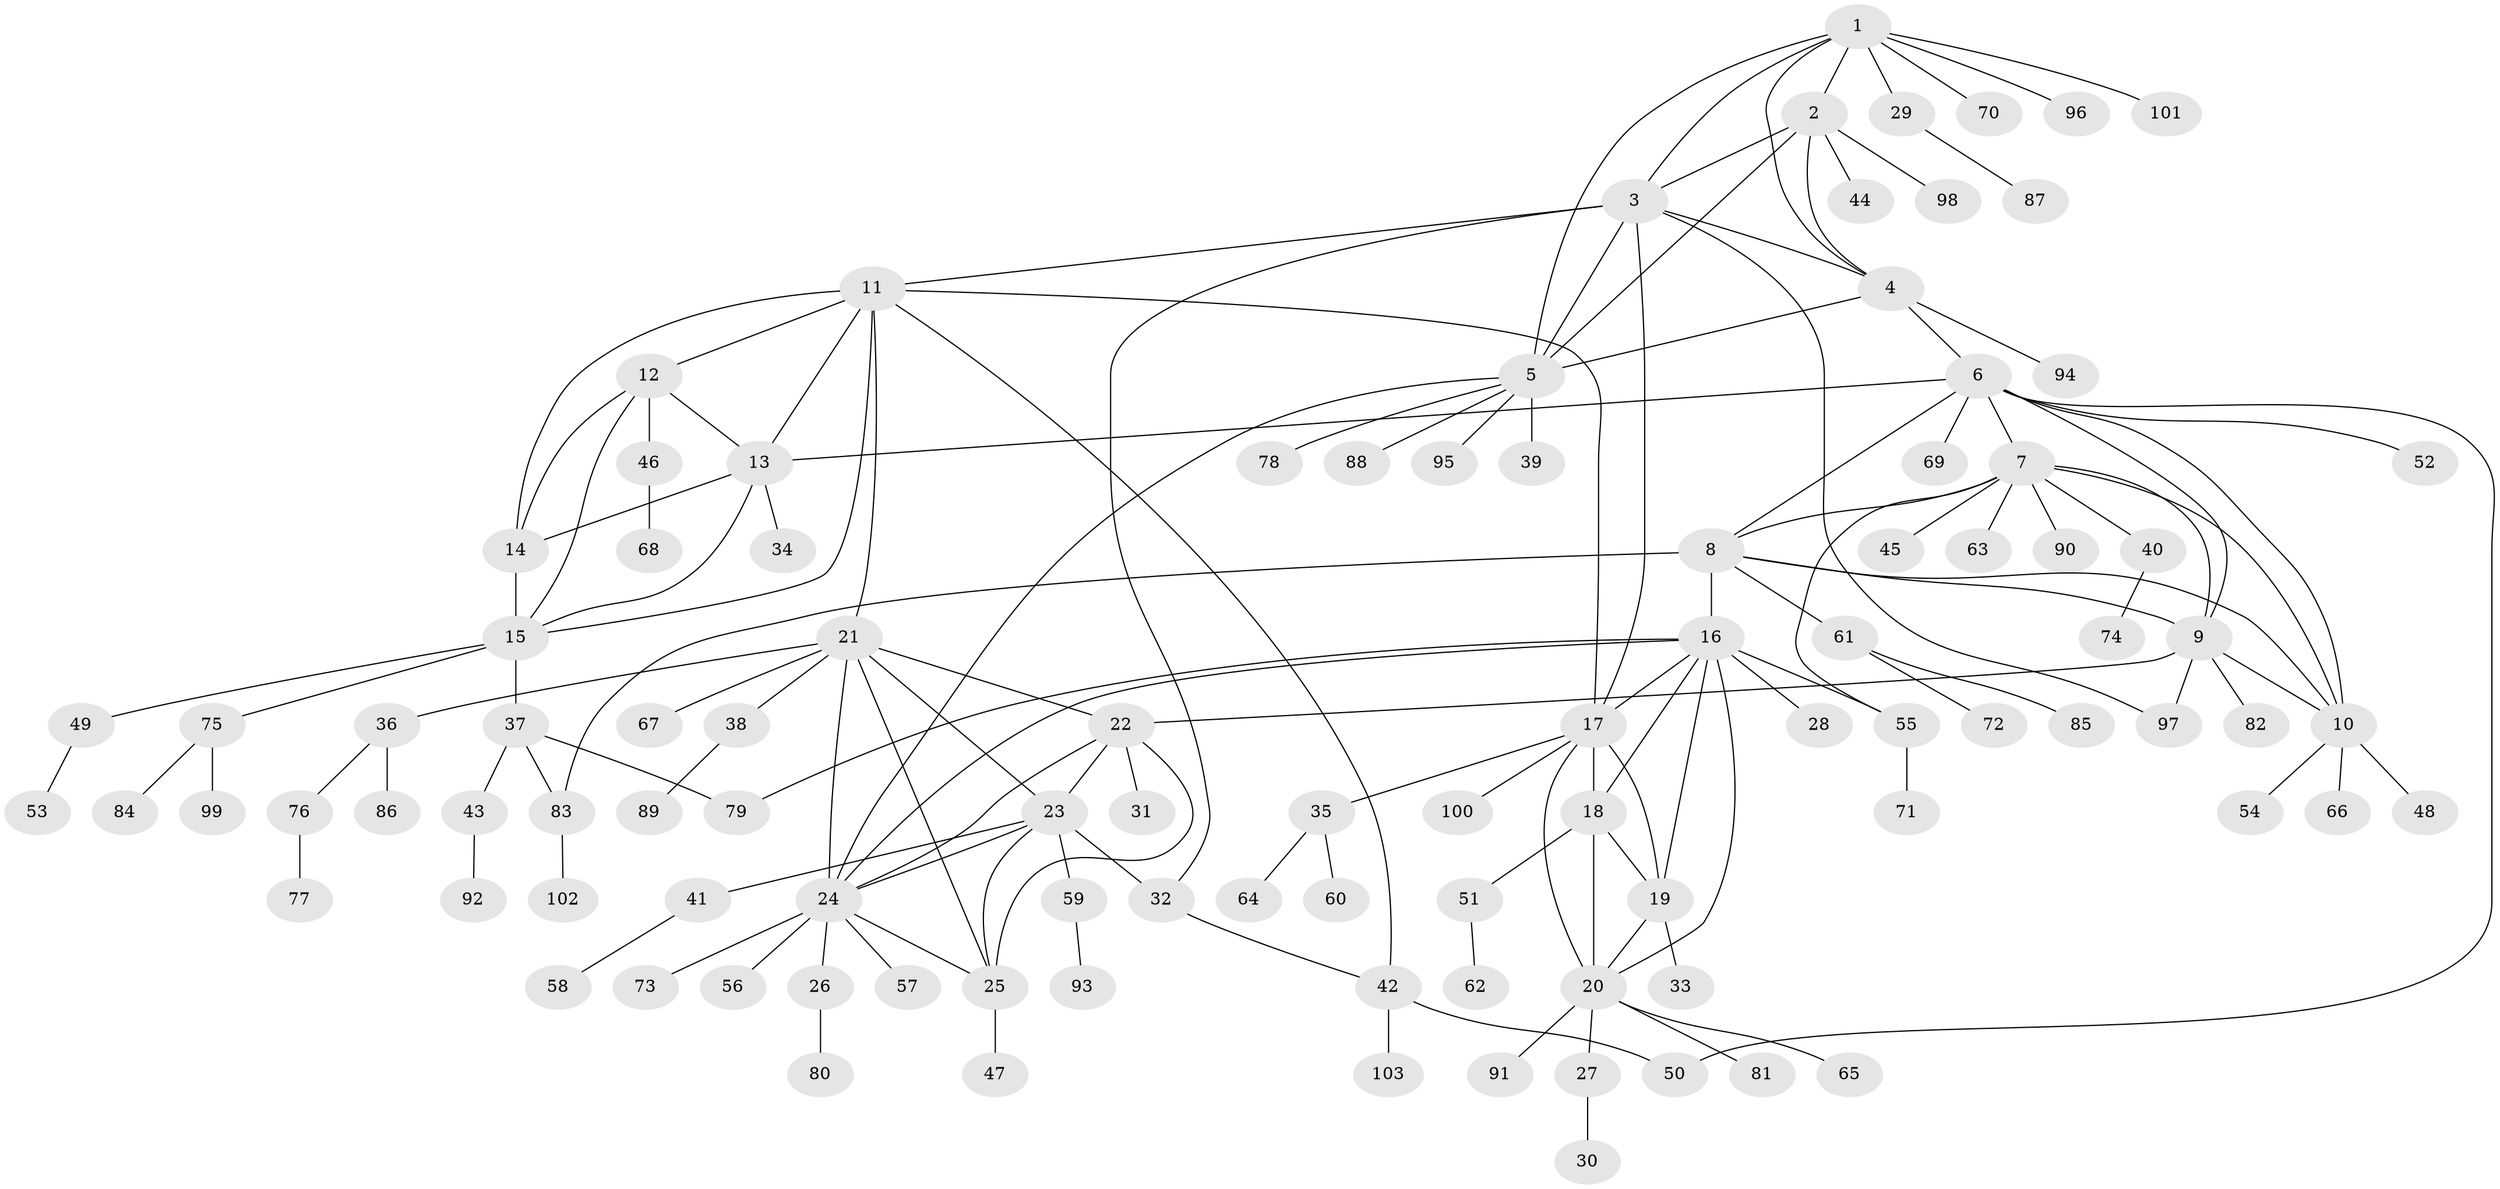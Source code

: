 // Generated by graph-tools (version 1.1) at 2025/37/03/09/25 02:37:15]
// undirected, 103 vertices, 145 edges
graph export_dot {
graph [start="1"]
  node [color=gray90,style=filled];
  1;
  2;
  3;
  4;
  5;
  6;
  7;
  8;
  9;
  10;
  11;
  12;
  13;
  14;
  15;
  16;
  17;
  18;
  19;
  20;
  21;
  22;
  23;
  24;
  25;
  26;
  27;
  28;
  29;
  30;
  31;
  32;
  33;
  34;
  35;
  36;
  37;
  38;
  39;
  40;
  41;
  42;
  43;
  44;
  45;
  46;
  47;
  48;
  49;
  50;
  51;
  52;
  53;
  54;
  55;
  56;
  57;
  58;
  59;
  60;
  61;
  62;
  63;
  64;
  65;
  66;
  67;
  68;
  69;
  70;
  71;
  72;
  73;
  74;
  75;
  76;
  77;
  78;
  79;
  80;
  81;
  82;
  83;
  84;
  85;
  86;
  87;
  88;
  89;
  90;
  91;
  92;
  93;
  94;
  95;
  96;
  97;
  98;
  99;
  100;
  101;
  102;
  103;
  1 -- 2;
  1 -- 3;
  1 -- 4;
  1 -- 5;
  1 -- 29;
  1 -- 70;
  1 -- 96;
  1 -- 101;
  2 -- 3;
  2 -- 4;
  2 -- 5;
  2 -- 44;
  2 -- 98;
  3 -- 4;
  3 -- 5;
  3 -- 11;
  3 -- 17;
  3 -- 32;
  3 -- 97;
  4 -- 5;
  4 -- 6;
  4 -- 94;
  5 -- 24;
  5 -- 39;
  5 -- 78;
  5 -- 88;
  5 -- 95;
  6 -- 7;
  6 -- 8;
  6 -- 9;
  6 -- 10;
  6 -- 13;
  6 -- 50;
  6 -- 52;
  6 -- 69;
  7 -- 8;
  7 -- 9;
  7 -- 10;
  7 -- 40;
  7 -- 45;
  7 -- 55;
  7 -- 63;
  7 -- 90;
  8 -- 9;
  8 -- 10;
  8 -- 16;
  8 -- 61;
  8 -- 83;
  9 -- 10;
  9 -- 22;
  9 -- 82;
  9 -- 97;
  10 -- 48;
  10 -- 54;
  10 -- 66;
  11 -- 12;
  11 -- 13;
  11 -- 14;
  11 -- 15;
  11 -- 17;
  11 -- 21;
  11 -- 42;
  12 -- 13;
  12 -- 14;
  12 -- 15;
  12 -- 46;
  13 -- 14;
  13 -- 15;
  13 -- 34;
  14 -- 15;
  15 -- 37;
  15 -- 49;
  15 -- 75;
  16 -- 17;
  16 -- 18;
  16 -- 19;
  16 -- 20;
  16 -- 24;
  16 -- 28;
  16 -- 55;
  16 -- 79;
  17 -- 18;
  17 -- 19;
  17 -- 20;
  17 -- 35;
  17 -- 100;
  18 -- 19;
  18 -- 20;
  18 -- 51;
  19 -- 20;
  19 -- 33;
  20 -- 27;
  20 -- 65;
  20 -- 81;
  20 -- 91;
  21 -- 22;
  21 -- 23;
  21 -- 24;
  21 -- 25;
  21 -- 36;
  21 -- 38;
  21 -- 67;
  22 -- 23;
  22 -- 24;
  22 -- 25;
  22 -- 31;
  23 -- 24;
  23 -- 25;
  23 -- 32;
  23 -- 41;
  23 -- 59;
  24 -- 25;
  24 -- 26;
  24 -- 56;
  24 -- 57;
  24 -- 73;
  25 -- 47;
  26 -- 80;
  27 -- 30;
  29 -- 87;
  32 -- 42;
  35 -- 60;
  35 -- 64;
  36 -- 76;
  36 -- 86;
  37 -- 43;
  37 -- 79;
  37 -- 83;
  38 -- 89;
  40 -- 74;
  41 -- 58;
  42 -- 50;
  42 -- 103;
  43 -- 92;
  46 -- 68;
  49 -- 53;
  51 -- 62;
  55 -- 71;
  59 -- 93;
  61 -- 72;
  61 -- 85;
  75 -- 84;
  75 -- 99;
  76 -- 77;
  83 -- 102;
}

